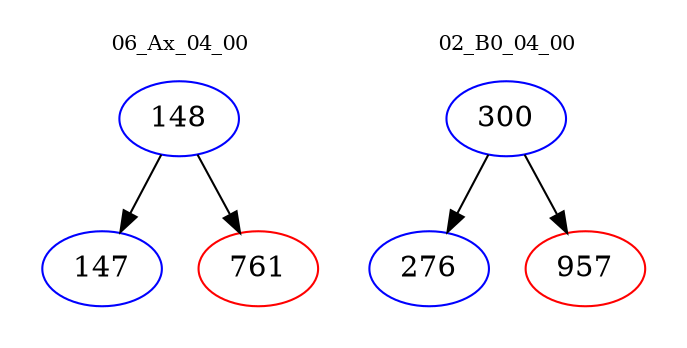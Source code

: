 digraph{
subgraph cluster_0 {
color = white
label = "06_Ax_04_00";
fontsize=10;
T0_148 [label="148", color="blue"]
T0_148 -> T0_147 [color="black"]
T0_147 [label="147", color="blue"]
T0_148 -> T0_761 [color="black"]
T0_761 [label="761", color="red"]
}
subgraph cluster_1 {
color = white
label = "02_B0_04_00";
fontsize=10;
T1_300 [label="300", color="blue"]
T1_300 -> T1_276 [color="black"]
T1_276 [label="276", color="blue"]
T1_300 -> T1_957 [color="black"]
T1_957 [label="957", color="red"]
}
}
